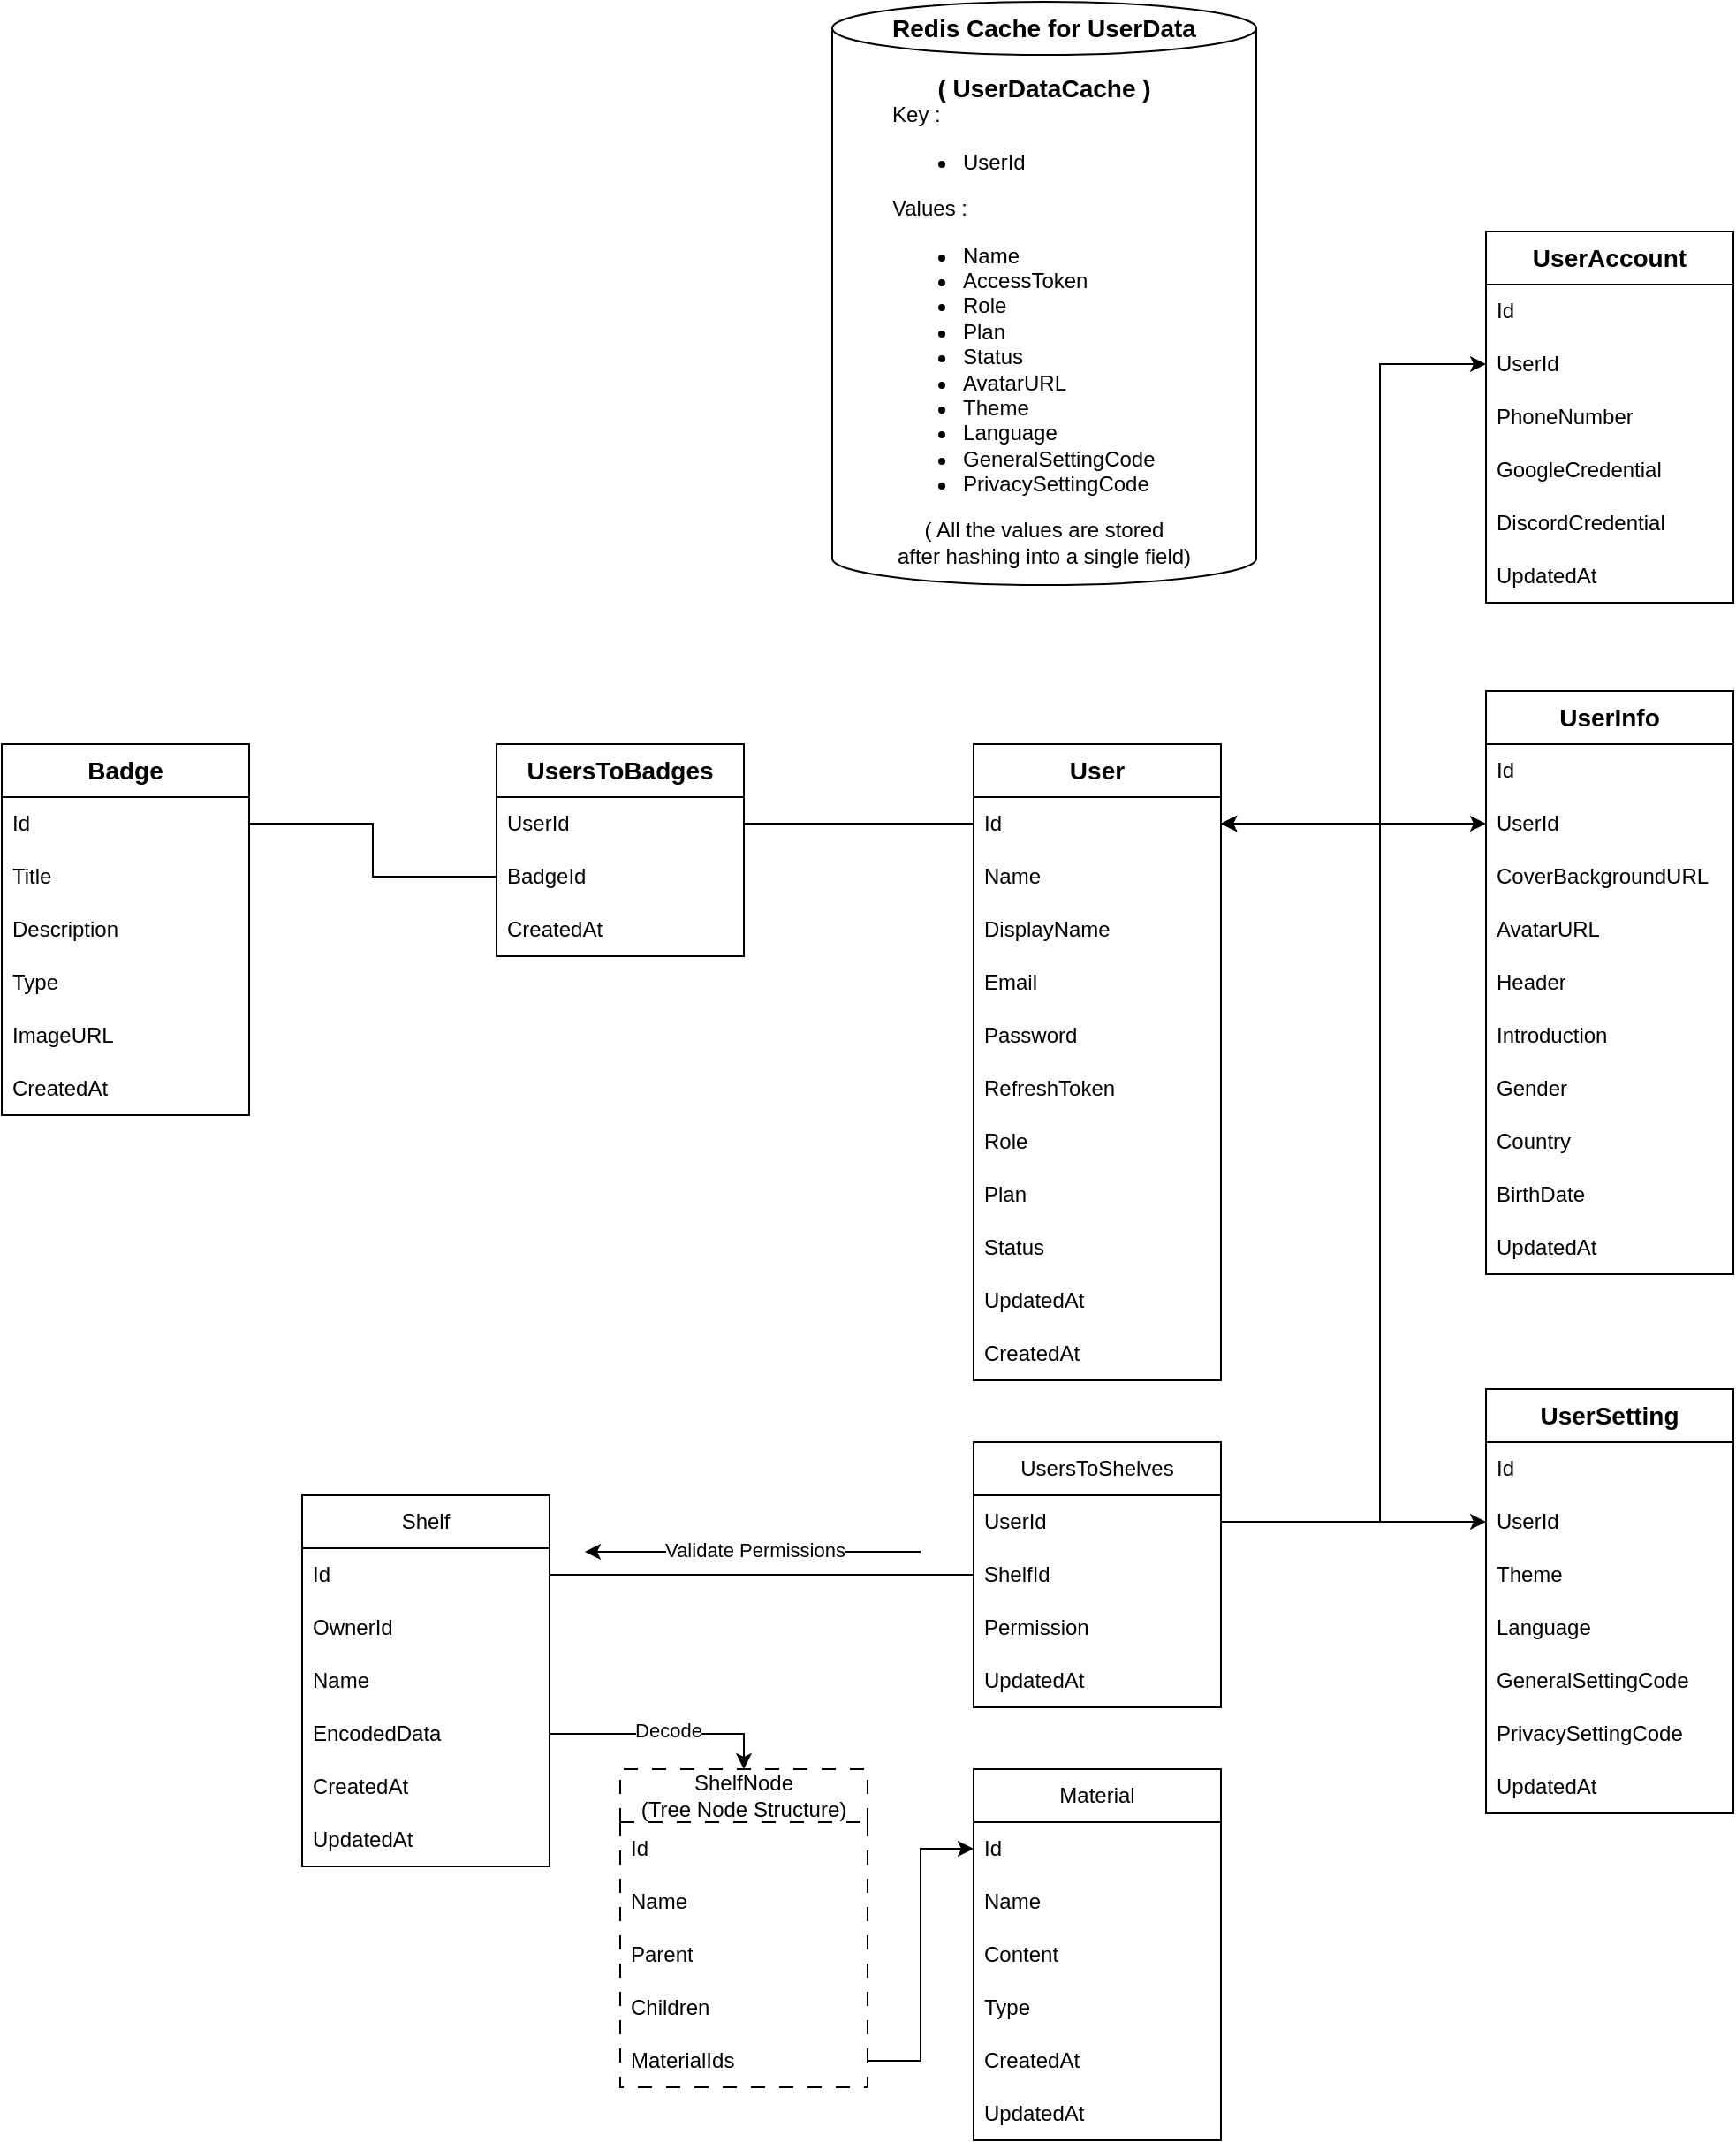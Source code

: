 <mxfile version="28.0.6">
  <diagram id="C5RBs43oDa-KdzZeNtuy" name="Page-1">
    <mxGraphModel dx="1347" dy="1599" grid="1" gridSize="10" guides="1" tooltips="1" connect="1" arrows="1" fold="1" page="1" pageScale="1" pageWidth="827" pageHeight="1169" math="0" shadow="0">
      <root>
        <mxCell id="WIyWlLk6GJQsqaUBKTNV-0" />
        <mxCell id="WIyWlLk6GJQsqaUBKTNV-1" parent="WIyWlLk6GJQsqaUBKTNV-0" />
        <mxCell id="gXKykK57GpOXSGGJXRrm-0" value="&lt;font style=&quot;font-size: 14px;&quot;&gt;&lt;b&gt;User&lt;/b&gt;&lt;/font&gt;" style="swimlane;fontStyle=0;childLayout=stackLayout;horizontal=1;startSize=30;horizontalStack=0;resizeParent=1;resizeParentMax=0;resizeLast=0;collapsible=1;marginBottom=0;whiteSpace=wrap;html=1;" parent="WIyWlLk6GJQsqaUBKTNV-1" vertex="1">
          <mxGeometry x="210" y="190" width="140" height="360" as="geometry" />
        </mxCell>
        <mxCell id="gXKykK57GpOXSGGJXRrm-1" value="Id" style="text;strokeColor=none;fillColor=none;align=left;verticalAlign=middle;spacingLeft=4;spacingRight=4;overflow=hidden;points=[[0,0.5],[1,0.5]];portConstraint=eastwest;rotatable=0;whiteSpace=wrap;html=1;" parent="gXKykK57GpOXSGGJXRrm-0" vertex="1">
          <mxGeometry y="30" width="140" height="30" as="geometry" />
        </mxCell>
        <mxCell id="gXKykK57GpOXSGGJXRrm-2" value="Name" style="text;strokeColor=none;fillColor=none;align=left;verticalAlign=middle;spacingLeft=4;spacingRight=4;overflow=hidden;points=[[0,0.5],[1,0.5]];portConstraint=eastwest;rotatable=0;whiteSpace=wrap;html=1;" parent="gXKykK57GpOXSGGJXRrm-0" vertex="1">
          <mxGeometry y="60" width="140" height="30" as="geometry" />
        </mxCell>
        <mxCell id="jzK4suqVrvKjF5M7Z0Q8-0" value="DisplayName" style="text;strokeColor=none;fillColor=none;align=left;verticalAlign=middle;spacingLeft=4;spacingRight=4;overflow=hidden;points=[[0,0.5],[1,0.5]];portConstraint=eastwest;rotatable=0;whiteSpace=wrap;html=1;" parent="gXKykK57GpOXSGGJXRrm-0" vertex="1">
          <mxGeometry y="90" width="140" height="30" as="geometry" />
        </mxCell>
        <mxCell id="gXKykK57GpOXSGGJXRrm-3" value="Email" style="text;strokeColor=none;fillColor=none;align=left;verticalAlign=middle;spacingLeft=4;spacingRight=4;overflow=hidden;points=[[0,0.5],[1,0.5]];portConstraint=eastwest;rotatable=0;whiteSpace=wrap;html=1;" parent="gXKykK57GpOXSGGJXRrm-0" vertex="1">
          <mxGeometry y="120" width="140" height="30" as="geometry" />
        </mxCell>
        <mxCell id="gXKykK57GpOXSGGJXRrm-4" value="Password" style="text;strokeColor=none;fillColor=none;align=left;verticalAlign=middle;spacingLeft=4;spacingRight=4;overflow=hidden;points=[[0,0.5],[1,0.5]];portConstraint=eastwest;rotatable=0;whiteSpace=wrap;html=1;" parent="gXKykK57GpOXSGGJXRrm-0" vertex="1">
          <mxGeometry y="150" width="140" height="30" as="geometry" />
        </mxCell>
        <mxCell id="SUGamme5ApvFtIGgJc1b-0" value="RefreshToken" style="text;strokeColor=none;fillColor=none;align=left;verticalAlign=middle;spacingLeft=4;spacingRight=4;overflow=hidden;points=[[0,0.5],[1,0.5]];portConstraint=eastwest;rotatable=0;whiteSpace=wrap;html=1;" parent="gXKykK57GpOXSGGJXRrm-0" vertex="1">
          <mxGeometry y="180" width="140" height="30" as="geometry" />
        </mxCell>
        <mxCell id="SUGamme5ApvFtIGgJc1b-12" value="Role" style="text;strokeColor=none;fillColor=none;align=left;verticalAlign=middle;spacingLeft=4;spacingRight=4;overflow=hidden;points=[[0,0.5],[1,0.5]];portConstraint=eastwest;rotatable=0;whiteSpace=wrap;html=1;" parent="gXKykK57GpOXSGGJXRrm-0" vertex="1">
          <mxGeometry y="210" width="140" height="30" as="geometry" />
        </mxCell>
        <mxCell id="SUGamme5ApvFtIGgJc1b-13" value="Plan" style="text;strokeColor=none;fillColor=none;align=left;verticalAlign=middle;spacingLeft=4;spacingRight=4;overflow=hidden;points=[[0,0.5],[1,0.5]];portConstraint=eastwest;rotatable=0;whiteSpace=wrap;html=1;" parent="gXKykK57GpOXSGGJXRrm-0" vertex="1">
          <mxGeometry y="240" width="140" height="30" as="geometry" />
        </mxCell>
        <mxCell id="SUGamme5ApvFtIGgJc1b-14" value="Status" style="text;strokeColor=none;fillColor=none;align=left;verticalAlign=middle;spacingLeft=4;spacingRight=4;overflow=hidden;points=[[0,0.5],[1,0.5]];portConstraint=eastwest;rotatable=0;whiteSpace=wrap;html=1;" parent="gXKykK57GpOXSGGJXRrm-0" vertex="1">
          <mxGeometry y="270" width="140" height="30" as="geometry" />
        </mxCell>
        <mxCell id="gXKykK57GpOXSGGJXRrm-5" value="UpdatedAt" style="text;strokeColor=none;fillColor=none;align=left;verticalAlign=middle;spacingLeft=4;spacingRight=4;overflow=hidden;points=[[0,0.5],[1,0.5]];portConstraint=eastwest;rotatable=0;whiteSpace=wrap;html=1;" parent="gXKykK57GpOXSGGJXRrm-0" vertex="1">
          <mxGeometry y="300" width="140" height="30" as="geometry" />
        </mxCell>
        <mxCell id="AjtrOQ-kxN4D3CepZSQn-0" value="CreatedAt" style="text;strokeColor=none;fillColor=none;align=left;verticalAlign=middle;spacingLeft=4;spacingRight=4;overflow=hidden;points=[[0,0.5],[1,0.5]];portConstraint=eastwest;rotatable=0;whiteSpace=wrap;html=1;" parent="gXKykK57GpOXSGGJXRrm-0" vertex="1">
          <mxGeometry y="330" width="140" height="30" as="geometry" />
        </mxCell>
        <mxCell id="SUGamme5ApvFtIGgJc1b-8" value="&lt;b&gt;&lt;font style=&quot;font-size: 14px;&quot;&gt;UserAccount&lt;/font&gt;&lt;/b&gt;" style="swimlane;fontStyle=0;childLayout=stackLayout;horizontal=1;startSize=30;horizontalStack=0;resizeParent=1;resizeParentMax=0;resizeLast=0;collapsible=1;marginBottom=0;whiteSpace=wrap;html=1;" parent="WIyWlLk6GJQsqaUBKTNV-1" vertex="1">
          <mxGeometry x="500" y="-100" width="140" height="210" as="geometry" />
        </mxCell>
        <mxCell id="SUGamme5ApvFtIGgJc1b-9" value="Id" style="text;strokeColor=none;fillColor=none;align=left;verticalAlign=middle;spacingLeft=4;spacingRight=4;overflow=hidden;points=[[0,0.5],[1,0.5]];portConstraint=eastwest;rotatable=0;whiteSpace=wrap;html=1;" parent="SUGamme5ApvFtIGgJc1b-8" vertex="1">
          <mxGeometry y="30" width="140" height="30" as="geometry" />
        </mxCell>
        <mxCell id="MphmNyZTqjA6cZseHDGg-2" value="UserId" style="text;strokeColor=none;fillColor=none;align=left;verticalAlign=middle;spacingLeft=4;spacingRight=4;overflow=hidden;points=[[0,0.5],[1,0.5]];portConstraint=eastwest;rotatable=0;whiteSpace=wrap;html=1;" parent="SUGamme5ApvFtIGgJc1b-8" vertex="1">
          <mxGeometry y="60" width="140" height="30" as="geometry" />
        </mxCell>
        <mxCell id="SUGamme5ApvFtIGgJc1b-10" value="PhoneNumber" style="text;strokeColor=none;fillColor=none;align=left;verticalAlign=middle;spacingLeft=4;spacingRight=4;overflow=hidden;points=[[0,0.5],[1,0.5]];portConstraint=eastwest;rotatable=0;whiteSpace=wrap;html=1;" parent="SUGamme5ApvFtIGgJc1b-8" vertex="1">
          <mxGeometry y="90" width="140" height="30" as="geometry" />
        </mxCell>
        <mxCell id="SUGamme5ApvFtIGgJc1b-11" value="GoogleCredential" style="text;strokeColor=none;fillColor=none;align=left;verticalAlign=middle;spacingLeft=4;spacingRight=4;overflow=hidden;points=[[0,0.5],[1,0.5]];portConstraint=eastwest;rotatable=0;whiteSpace=wrap;html=1;" parent="SUGamme5ApvFtIGgJc1b-8" vertex="1">
          <mxGeometry y="120" width="140" height="30" as="geometry" />
        </mxCell>
        <mxCell id="SUGamme5ApvFtIGgJc1b-15" value="DiscordCredential" style="text;strokeColor=none;fillColor=none;align=left;verticalAlign=middle;spacingLeft=4;spacingRight=4;overflow=hidden;points=[[0,0.5],[1,0.5]];portConstraint=eastwest;rotatable=0;whiteSpace=wrap;html=1;" parent="SUGamme5ApvFtIGgJc1b-8" vertex="1">
          <mxGeometry y="150" width="140" height="30" as="geometry" />
        </mxCell>
        <mxCell id="gdvJVKFvBVKHWLr_6Uvm-12" value="UpdatedAt" style="text;strokeColor=none;fillColor=none;align=left;verticalAlign=middle;spacingLeft=4;spacingRight=4;overflow=hidden;points=[[0,0.5],[1,0.5]];portConstraint=eastwest;rotatable=0;whiteSpace=wrap;html=1;" parent="SUGamme5ApvFtIGgJc1b-8" vertex="1">
          <mxGeometry y="180" width="140" height="30" as="geometry" />
        </mxCell>
        <mxCell id="SUGamme5ApvFtIGgJc1b-17" value="&lt;b&gt;&lt;font style=&quot;font-size: 14px;&quot;&gt;UserInfo&lt;/font&gt;&lt;/b&gt;" style="swimlane;fontStyle=0;childLayout=stackLayout;horizontal=1;startSize=30;horizontalStack=0;resizeParent=1;resizeParentMax=0;resizeLast=0;collapsible=1;marginBottom=0;whiteSpace=wrap;html=1;" parent="WIyWlLk6GJQsqaUBKTNV-1" vertex="1">
          <mxGeometry x="500" y="160" width="140" height="330" as="geometry" />
        </mxCell>
        <mxCell id="SUGamme5ApvFtIGgJc1b-18" value="Id" style="text;strokeColor=none;fillColor=none;align=left;verticalAlign=middle;spacingLeft=4;spacingRight=4;overflow=hidden;points=[[0,0.5],[1,0.5]];portConstraint=eastwest;rotatable=0;whiteSpace=wrap;html=1;" parent="SUGamme5ApvFtIGgJc1b-17" vertex="1">
          <mxGeometry y="30" width="140" height="30" as="geometry" />
        </mxCell>
        <mxCell id="MphmNyZTqjA6cZseHDGg-4" value="UserId" style="text;strokeColor=none;fillColor=none;align=left;verticalAlign=middle;spacingLeft=4;spacingRight=4;overflow=hidden;points=[[0,0.5],[1,0.5]];portConstraint=eastwest;rotatable=0;whiteSpace=wrap;html=1;" parent="SUGamme5ApvFtIGgJc1b-17" vertex="1">
          <mxGeometry y="60" width="140" height="30" as="geometry" />
        </mxCell>
        <mxCell id="SUGamme5ApvFtIGgJc1b-23" value="CoverBackgroundURL" style="text;strokeColor=none;fillColor=none;align=left;verticalAlign=middle;spacingLeft=4;spacingRight=4;overflow=hidden;points=[[0,0.5],[1,0.5]];portConstraint=eastwest;rotatable=0;whiteSpace=wrap;html=1;" parent="SUGamme5ApvFtIGgJc1b-17" vertex="1">
          <mxGeometry y="90" width="140" height="30" as="geometry" />
        </mxCell>
        <mxCell id="SUGamme5ApvFtIGgJc1b-19" value="AvatarURL" style="text;strokeColor=none;fillColor=none;align=left;verticalAlign=middle;spacingLeft=4;spacingRight=4;overflow=hidden;points=[[0,0.5],[1,0.5]];portConstraint=eastwest;rotatable=0;whiteSpace=wrap;html=1;" parent="SUGamme5ApvFtIGgJc1b-17" vertex="1">
          <mxGeometry y="120" width="140" height="30" as="geometry" />
        </mxCell>
        <mxCell id="SUGamme5ApvFtIGgJc1b-20" value="Header" style="text;strokeColor=none;fillColor=none;align=left;verticalAlign=middle;spacingLeft=4;spacingRight=4;overflow=hidden;points=[[0,0.5],[1,0.5]];portConstraint=eastwest;rotatable=0;whiteSpace=wrap;html=1;" parent="SUGamme5ApvFtIGgJc1b-17" vertex="1">
          <mxGeometry y="150" width="140" height="30" as="geometry" />
        </mxCell>
        <mxCell id="SUGamme5ApvFtIGgJc1b-21" value="Introduction" style="text;strokeColor=none;fillColor=none;align=left;verticalAlign=middle;spacingLeft=4;spacingRight=4;overflow=hidden;points=[[0,0.5],[1,0.5]];portConstraint=eastwest;rotatable=0;whiteSpace=wrap;html=1;" parent="SUGamme5ApvFtIGgJc1b-17" vertex="1">
          <mxGeometry y="180" width="140" height="30" as="geometry" />
        </mxCell>
        <mxCell id="gdvJVKFvBVKHWLr_6Uvm-0" value="Gender" style="text;strokeColor=none;fillColor=none;align=left;verticalAlign=middle;spacingLeft=4;spacingRight=4;overflow=hidden;points=[[0,0.5],[1,0.5]];portConstraint=eastwest;rotatable=0;whiteSpace=wrap;html=1;" parent="SUGamme5ApvFtIGgJc1b-17" vertex="1">
          <mxGeometry y="210" width="140" height="30" as="geometry" />
        </mxCell>
        <mxCell id="WCxhU1v67VNvn2EsGI_T-0" value="Country" style="text;strokeColor=none;fillColor=none;align=left;verticalAlign=middle;spacingLeft=4;spacingRight=4;overflow=hidden;points=[[0,0.5],[1,0.5]];portConstraint=eastwest;rotatable=0;whiteSpace=wrap;html=1;" parent="SUGamme5ApvFtIGgJc1b-17" vertex="1">
          <mxGeometry y="240" width="140" height="30" as="geometry" />
        </mxCell>
        <mxCell id="gdvJVKFvBVKHWLr_6Uvm-1" value="BirthDate" style="text;strokeColor=none;fillColor=none;align=left;verticalAlign=middle;spacingLeft=4;spacingRight=4;overflow=hidden;points=[[0,0.5],[1,0.5]];portConstraint=eastwest;rotatable=0;whiteSpace=wrap;html=1;" parent="SUGamme5ApvFtIGgJc1b-17" vertex="1">
          <mxGeometry y="270" width="140" height="30" as="geometry" />
        </mxCell>
        <mxCell id="gdvJVKFvBVKHWLr_6Uvm-13" value="UpdatedAt" style="text;strokeColor=none;fillColor=none;align=left;verticalAlign=middle;spacingLeft=4;spacingRight=4;overflow=hidden;points=[[0,0.5],[1,0.5]];portConstraint=eastwest;rotatable=0;whiteSpace=wrap;html=1;" parent="SUGamme5ApvFtIGgJc1b-17" vertex="1">
          <mxGeometry y="300" width="140" height="30" as="geometry" />
        </mxCell>
        <mxCell id="gdvJVKFvBVKHWLr_6Uvm-4" value="&lt;font style=&quot;font-size: 14px;&quot;&gt;&lt;b&gt;Badge&lt;/b&gt;&lt;/font&gt;" style="swimlane;fontStyle=0;childLayout=stackLayout;horizontal=1;startSize=30;horizontalStack=0;resizeParent=1;resizeParentMax=0;resizeLast=0;collapsible=1;marginBottom=0;whiteSpace=wrap;html=1;" parent="WIyWlLk6GJQsqaUBKTNV-1" vertex="1">
          <mxGeometry x="-340" y="190" width="140" height="210" as="geometry" />
        </mxCell>
        <mxCell id="gdvJVKFvBVKHWLr_6Uvm-5" value="Id" style="text;strokeColor=none;fillColor=none;align=left;verticalAlign=middle;spacingLeft=4;spacingRight=4;overflow=hidden;points=[[0,0.5],[1,0.5]];portConstraint=eastwest;rotatable=0;whiteSpace=wrap;html=1;" parent="gdvJVKFvBVKHWLr_6Uvm-4" vertex="1">
          <mxGeometry y="30" width="140" height="30" as="geometry" />
        </mxCell>
        <mxCell id="gdvJVKFvBVKHWLr_6Uvm-6" value="Title" style="text;strokeColor=none;fillColor=none;align=left;verticalAlign=middle;spacingLeft=4;spacingRight=4;overflow=hidden;points=[[0,0.5],[1,0.5]];portConstraint=eastwest;rotatable=0;whiteSpace=wrap;html=1;" parent="gdvJVKFvBVKHWLr_6Uvm-4" vertex="1">
          <mxGeometry y="60" width="140" height="30" as="geometry" />
        </mxCell>
        <mxCell id="gdvJVKFvBVKHWLr_6Uvm-7" value="Description" style="text;strokeColor=none;fillColor=none;align=left;verticalAlign=middle;spacingLeft=4;spacingRight=4;overflow=hidden;points=[[0,0.5],[1,0.5]];portConstraint=eastwest;rotatable=0;whiteSpace=wrap;html=1;" parent="gdvJVKFvBVKHWLr_6Uvm-4" vertex="1">
          <mxGeometry y="90" width="140" height="30" as="geometry" />
        </mxCell>
        <mxCell id="MphmNyZTqjA6cZseHDGg-1" value="Type" style="text;strokeColor=none;fillColor=none;align=left;verticalAlign=middle;spacingLeft=4;spacingRight=4;overflow=hidden;points=[[0,0.5],[1,0.5]];portConstraint=eastwest;rotatable=0;whiteSpace=wrap;html=1;" parent="gdvJVKFvBVKHWLr_6Uvm-4" vertex="1">
          <mxGeometry y="120" width="140" height="30" as="geometry" />
        </mxCell>
        <mxCell id="gdvJVKFvBVKHWLr_6Uvm-10" value="ImageURL" style="text;strokeColor=none;fillColor=none;align=left;verticalAlign=middle;spacingLeft=4;spacingRight=4;overflow=hidden;points=[[0,0.5],[1,0.5]];portConstraint=eastwest;rotatable=0;whiteSpace=wrap;html=1;" parent="gdvJVKFvBVKHWLr_6Uvm-4" vertex="1">
          <mxGeometry y="150" width="140" height="30" as="geometry" />
        </mxCell>
        <mxCell id="gdvJVKFvBVKHWLr_6Uvm-11" value="CreatedAt" style="text;strokeColor=none;fillColor=none;align=left;verticalAlign=middle;spacingLeft=4;spacingRight=4;overflow=hidden;points=[[0,0.5],[1,0.5]];portConstraint=eastwest;rotatable=0;whiteSpace=wrap;html=1;" parent="gdvJVKFvBVKHWLr_6Uvm-4" vertex="1">
          <mxGeometry y="180" width="140" height="30" as="geometry" />
        </mxCell>
        <mxCell id="gdvJVKFvBVKHWLr_6Uvm-15" value="&lt;font style=&quot;font-size: 14px;&quot;&gt;&lt;b&gt;UsersToBadges&lt;/b&gt;&lt;/font&gt;" style="swimlane;fontStyle=0;childLayout=stackLayout;horizontal=1;startSize=30;horizontalStack=0;resizeParent=1;resizeParentMax=0;resizeLast=0;collapsible=1;marginBottom=0;whiteSpace=wrap;html=1;" parent="WIyWlLk6GJQsqaUBKTNV-1" vertex="1">
          <mxGeometry x="-60" y="190" width="140" height="120" as="geometry" />
        </mxCell>
        <mxCell id="gdvJVKFvBVKHWLr_6Uvm-16" value="UserId" style="text;strokeColor=none;fillColor=none;align=left;verticalAlign=middle;spacingLeft=4;spacingRight=4;overflow=hidden;points=[[0,0.5],[1,0.5]];portConstraint=eastwest;rotatable=0;whiteSpace=wrap;html=1;" parent="gdvJVKFvBVKHWLr_6Uvm-15" vertex="1">
          <mxGeometry y="30" width="140" height="30" as="geometry" />
        </mxCell>
        <mxCell id="gdvJVKFvBVKHWLr_6Uvm-17" value="BadgeId" style="text;strokeColor=none;fillColor=none;align=left;verticalAlign=middle;spacingLeft=4;spacingRight=4;overflow=hidden;points=[[0,0.5],[1,0.5]];portConstraint=eastwest;rotatable=0;whiteSpace=wrap;html=1;" parent="gdvJVKFvBVKHWLr_6Uvm-15" vertex="1">
          <mxGeometry y="60" width="140" height="30" as="geometry" />
        </mxCell>
        <mxCell id="gdvJVKFvBVKHWLr_6Uvm-18" value="CreatedAt" style="text;strokeColor=none;fillColor=none;align=left;verticalAlign=middle;spacingLeft=4;spacingRight=4;overflow=hidden;points=[[0,0.5],[1,0.5]];portConstraint=eastwest;rotatable=0;whiteSpace=wrap;html=1;" parent="gdvJVKFvBVKHWLr_6Uvm-15" vertex="1">
          <mxGeometry y="90" width="140" height="30" as="geometry" />
        </mxCell>
        <mxCell id="gdvJVKFvBVKHWLr_6Uvm-21" value="" style="endArrow=none;html=1;rounded=0;entryX=0;entryY=0.5;entryDx=0;entryDy=0;exitX=1;exitY=0.5;exitDx=0;exitDy=0;" parent="WIyWlLk6GJQsqaUBKTNV-1" source="gdvJVKFvBVKHWLr_6Uvm-16" target="gXKykK57GpOXSGGJXRrm-1" edge="1">
          <mxGeometry width="50" height="50" relative="1" as="geometry">
            <mxPoint x="70" y="280" as="sourcePoint" />
            <mxPoint x="120" y="230" as="targetPoint" />
          </mxGeometry>
        </mxCell>
        <mxCell id="gdvJVKFvBVKHWLr_6Uvm-22" value="" style="endArrow=none;html=1;rounded=0;entryX=0;entryY=0.5;entryDx=0;entryDy=0;exitX=1;exitY=0.5;exitDx=0;exitDy=0;" parent="WIyWlLk6GJQsqaUBKTNV-1" source="gdvJVKFvBVKHWLr_6Uvm-5" target="gdvJVKFvBVKHWLr_6Uvm-17" edge="1">
          <mxGeometry width="50" height="50" relative="1" as="geometry">
            <mxPoint x="-150" y="240" as="sourcePoint" />
            <mxPoint x="-40" y="240" as="targetPoint" />
            <Array as="points">
              <mxPoint x="-130" y="235" />
              <mxPoint x="-130" y="265" />
            </Array>
          </mxGeometry>
        </mxCell>
        <mxCell id="gdvJVKFvBVKHWLr_6Uvm-23" value="&lt;b&gt;&lt;font style=&quot;font-size: 14px;&quot;&gt;UserSetting&lt;/font&gt;&lt;/b&gt;" style="swimlane;fontStyle=0;childLayout=stackLayout;horizontal=1;startSize=30;horizontalStack=0;resizeParent=1;resizeParentMax=0;resizeLast=0;collapsible=1;marginBottom=0;whiteSpace=wrap;html=1;" parent="WIyWlLk6GJQsqaUBKTNV-1" vertex="1">
          <mxGeometry x="500" y="555" width="140" height="240" as="geometry" />
        </mxCell>
        <mxCell id="gdvJVKFvBVKHWLr_6Uvm-24" value="Id" style="text;strokeColor=none;fillColor=none;align=left;verticalAlign=middle;spacingLeft=4;spacingRight=4;overflow=hidden;points=[[0,0.5],[1,0.5]];portConstraint=eastwest;rotatable=0;whiteSpace=wrap;html=1;" parent="gdvJVKFvBVKHWLr_6Uvm-23" vertex="1">
          <mxGeometry y="30" width="140" height="30" as="geometry" />
        </mxCell>
        <mxCell id="MphmNyZTqjA6cZseHDGg-5" value="UserId" style="text;strokeColor=none;fillColor=none;align=left;verticalAlign=middle;spacingLeft=4;spacingRight=4;overflow=hidden;points=[[0,0.5],[1,0.5]];portConstraint=eastwest;rotatable=0;whiteSpace=wrap;html=1;" parent="gdvJVKFvBVKHWLr_6Uvm-23" vertex="1">
          <mxGeometry y="60" width="140" height="30" as="geometry" />
        </mxCell>
        <mxCell id="gdvJVKFvBVKHWLr_6Uvm-25" value="Theme" style="text;strokeColor=none;fillColor=none;align=left;verticalAlign=middle;spacingLeft=4;spacingRight=4;overflow=hidden;points=[[0,0.5],[1,0.5]];portConstraint=eastwest;rotatable=0;whiteSpace=wrap;html=1;" parent="gdvJVKFvBVKHWLr_6Uvm-23" vertex="1">
          <mxGeometry y="90" width="140" height="30" as="geometry" />
        </mxCell>
        <mxCell id="gdvJVKFvBVKHWLr_6Uvm-26" value="Language" style="text;strokeColor=none;fillColor=none;align=left;verticalAlign=middle;spacingLeft=4;spacingRight=4;overflow=hidden;points=[[0,0.5],[1,0.5]];portConstraint=eastwest;rotatable=0;whiteSpace=wrap;html=1;" parent="gdvJVKFvBVKHWLr_6Uvm-23" vertex="1">
          <mxGeometry y="120" width="140" height="30" as="geometry" />
        </mxCell>
        <mxCell id="gdvJVKFvBVKHWLr_6Uvm-27" value="GeneralSettingCode" style="text;strokeColor=none;fillColor=none;align=left;verticalAlign=middle;spacingLeft=4;spacingRight=4;overflow=hidden;points=[[0,0.5],[1,0.5]];portConstraint=eastwest;rotatable=0;whiteSpace=wrap;html=1;" parent="gdvJVKFvBVKHWLr_6Uvm-23" vertex="1">
          <mxGeometry y="150" width="140" height="30" as="geometry" />
        </mxCell>
        <mxCell id="gdvJVKFvBVKHWLr_6Uvm-28" value="PrivacySettingCode" style="text;strokeColor=none;fillColor=none;align=left;verticalAlign=middle;spacingLeft=4;spacingRight=4;overflow=hidden;points=[[0,0.5],[1,0.5]];portConstraint=eastwest;rotatable=0;whiteSpace=wrap;html=1;" parent="gdvJVKFvBVKHWLr_6Uvm-23" vertex="1">
          <mxGeometry y="180" width="140" height="30" as="geometry" />
        </mxCell>
        <mxCell id="gdvJVKFvBVKHWLr_6Uvm-29" value="UpdatedAt" style="text;strokeColor=none;fillColor=none;align=left;verticalAlign=middle;spacingLeft=4;spacingRight=4;overflow=hidden;points=[[0,0.5],[1,0.5]];portConstraint=eastwest;rotatable=0;whiteSpace=wrap;html=1;" parent="gdvJVKFvBVKHWLr_6Uvm-23" vertex="1">
          <mxGeometry y="210" width="140" height="30" as="geometry" />
        </mxCell>
        <mxCell id="gdvJVKFvBVKHWLr_6Uvm-32" value="&lt;font style=&quot;font-size: 14px;&quot;&gt;&lt;b&gt;Redis Cache for UserData&lt;/b&gt;&lt;/font&gt;&lt;div&gt;&lt;span style=&quot;font-size: 14px;&quot;&gt;&lt;b&gt;&lt;br&gt;&lt;/b&gt;&lt;/span&gt;&lt;div&gt;&lt;span style=&quot;font-size: 14px;&quot;&gt;&lt;b&gt;( UserDataCache )&lt;/b&gt;&lt;/span&gt;&lt;div style=&quot;text-align: left;&quot;&gt;Key :&amp;nbsp;&lt;/div&gt;&lt;div style=&quot;text-align: left;&quot;&gt;&lt;ul&gt;&lt;li&gt;UserId&lt;/li&gt;&lt;/ul&gt;&lt;/div&gt;&lt;div style=&quot;text-align: left;&quot;&gt;Values :&amp;nbsp;&lt;/div&gt;&lt;div style=&quot;text-align: left;&quot;&gt;&lt;ul&gt;&lt;li&gt;Name&lt;/li&gt;&lt;li&gt;AccessToken&lt;/li&gt;&lt;li&gt;Role&lt;/li&gt;&lt;li&gt;Plan&lt;/li&gt;&lt;li&gt;Status&lt;/li&gt;&lt;li&gt;AvatarURL&lt;/li&gt;&lt;li&gt;Theme&lt;/li&gt;&lt;li&gt;Language&lt;/li&gt;&lt;li&gt;GeneralSettingCode&lt;/li&gt;&lt;li&gt;PrivacySettingCode&lt;/li&gt;&lt;/ul&gt;&lt;/div&gt;&lt;div&gt;( All the values are stored&lt;/div&gt;&lt;div&gt;after hashing into a single field)&lt;/div&gt;&lt;div&gt;&lt;br&gt;&lt;/div&gt;&lt;div&gt;&lt;br&gt;&lt;/div&gt;&lt;/div&gt;&lt;/div&gt;" style="shape=cylinder3;whiteSpace=wrap;html=1;boundedLbl=1;backgroundOutline=1;size=15;" parent="WIyWlLk6GJQsqaUBKTNV-1" vertex="1">
          <mxGeometry x="130" y="-230" width="240" height="330" as="geometry" />
        </mxCell>
        <mxCell id="Tfgsw5G4hOg_g2d2loLA-2" value="" style="endArrow=classic;startArrow=classic;html=1;rounded=0;entryX=0;entryY=0.5;entryDx=0;entryDy=0;exitX=1;exitY=0.5;exitDx=0;exitDy=0;" parent="WIyWlLk6GJQsqaUBKTNV-1" source="gXKykK57GpOXSGGJXRrm-1" target="MphmNyZTqjA6cZseHDGg-4" edge="1">
          <mxGeometry width="50" height="50" relative="1" as="geometry">
            <mxPoint x="340" y="250" as="sourcePoint" />
            <mxPoint x="390" y="200" as="targetPoint" />
          </mxGeometry>
        </mxCell>
        <mxCell id="Tfgsw5G4hOg_g2d2loLA-3" value="" style="endArrow=classic;startArrow=classic;html=1;rounded=0;entryX=0;entryY=0.5;entryDx=0;entryDy=0;exitX=1;exitY=0.5;exitDx=0;exitDy=0;" parent="WIyWlLk6GJQsqaUBKTNV-1" source="gXKykK57GpOXSGGJXRrm-1" target="MphmNyZTqjA6cZseHDGg-2" edge="1">
          <mxGeometry width="50" height="50" relative="1" as="geometry">
            <mxPoint x="340" y="250" as="sourcePoint" />
            <mxPoint x="390" y="200" as="targetPoint" />
            <Array as="points">
              <mxPoint x="440" y="235" />
              <mxPoint x="440" y="-25" />
            </Array>
          </mxGeometry>
        </mxCell>
        <mxCell id="Tfgsw5G4hOg_g2d2loLA-4" value="" style="endArrow=classic;startArrow=classic;html=1;rounded=0;exitX=1;exitY=0.5;exitDx=0;exitDy=0;entryX=0;entryY=0.5;entryDx=0;entryDy=0;" parent="WIyWlLk6GJQsqaUBKTNV-1" source="gXKykK57GpOXSGGJXRrm-1" target="MphmNyZTqjA6cZseHDGg-5" edge="1">
          <mxGeometry width="50" height="50" relative="1" as="geometry">
            <mxPoint x="390" y="390" as="sourcePoint" />
            <mxPoint x="480" y="640" as="targetPoint" />
            <Array as="points">
              <mxPoint x="440" y="235" />
              <mxPoint x="440" y="630" />
            </Array>
          </mxGeometry>
        </mxCell>
        <mxCell id="i1Yp-HHVqgOv-dtPNgx6-0" value="Shelf" style="swimlane;fontStyle=0;childLayout=stackLayout;horizontal=1;startSize=30;horizontalStack=0;resizeParent=1;resizeParentMax=0;resizeLast=0;collapsible=1;marginBottom=0;whiteSpace=wrap;html=1;" vertex="1" parent="WIyWlLk6GJQsqaUBKTNV-1">
          <mxGeometry x="-170" y="615" width="140" height="210" as="geometry" />
        </mxCell>
        <mxCell id="i1Yp-HHVqgOv-dtPNgx6-1" value="Id" style="text;strokeColor=none;fillColor=none;align=left;verticalAlign=middle;spacingLeft=4;spacingRight=4;overflow=hidden;points=[[0,0.5],[1,0.5]];portConstraint=eastwest;rotatable=0;whiteSpace=wrap;html=1;" vertex="1" parent="i1Yp-HHVqgOv-dtPNgx6-0">
          <mxGeometry y="30" width="140" height="30" as="geometry" />
        </mxCell>
        <mxCell id="i1Yp-HHVqgOv-dtPNgx6-2" value="OwnerId" style="text;strokeColor=none;fillColor=none;align=left;verticalAlign=middle;spacingLeft=4;spacingRight=4;overflow=hidden;points=[[0,0.5],[1,0.5]];portConstraint=eastwest;rotatable=0;whiteSpace=wrap;html=1;" vertex="1" parent="i1Yp-HHVqgOv-dtPNgx6-0">
          <mxGeometry y="60" width="140" height="30" as="geometry" />
        </mxCell>
        <mxCell id="i1Yp-HHVqgOv-dtPNgx6-3" value="Name" style="text;strokeColor=none;fillColor=none;align=left;verticalAlign=middle;spacingLeft=4;spacingRight=4;overflow=hidden;points=[[0,0.5],[1,0.5]];portConstraint=eastwest;rotatable=0;whiteSpace=wrap;html=1;" vertex="1" parent="i1Yp-HHVqgOv-dtPNgx6-0">
          <mxGeometry y="90" width="140" height="30" as="geometry" />
        </mxCell>
        <mxCell id="i1Yp-HHVqgOv-dtPNgx6-4" value="EncodedData" style="text;strokeColor=none;fillColor=none;align=left;verticalAlign=middle;spacingLeft=4;spacingRight=4;overflow=hidden;points=[[0,0.5],[1,0.5]];portConstraint=eastwest;rotatable=0;whiteSpace=wrap;html=1;" vertex="1" parent="i1Yp-HHVqgOv-dtPNgx6-0">
          <mxGeometry y="120" width="140" height="30" as="geometry" />
        </mxCell>
        <mxCell id="i1Yp-HHVqgOv-dtPNgx6-5" value="CreatedAt" style="text;strokeColor=none;fillColor=none;align=left;verticalAlign=middle;spacingLeft=4;spacingRight=4;overflow=hidden;points=[[0,0.5],[1,0.5]];portConstraint=eastwest;rotatable=0;whiteSpace=wrap;html=1;" vertex="1" parent="i1Yp-HHVqgOv-dtPNgx6-0">
          <mxGeometry y="150" width="140" height="30" as="geometry" />
        </mxCell>
        <mxCell id="i1Yp-HHVqgOv-dtPNgx6-6" value="UpdatedAt" style="text;strokeColor=none;fillColor=none;align=left;verticalAlign=middle;spacingLeft=4;spacingRight=4;overflow=hidden;points=[[0,0.5],[1,0.5]];portConstraint=eastwest;rotatable=0;whiteSpace=wrap;html=1;" vertex="1" parent="i1Yp-HHVqgOv-dtPNgx6-0">
          <mxGeometry y="180" width="140" height="30" as="geometry" />
        </mxCell>
        <mxCell id="i1Yp-HHVqgOv-dtPNgx6-7" value="UsersToShelves" style="swimlane;fontStyle=0;childLayout=stackLayout;horizontal=1;startSize=30;horizontalStack=0;resizeParent=1;resizeParentMax=0;resizeLast=0;collapsible=1;marginBottom=0;whiteSpace=wrap;html=1;" vertex="1" parent="WIyWlLk6GJQsqaUBKTNV-1">
          <mxGeometry x="210" y="585" width="140" height="150" as="geometry" />
        </mxCell>
        <mxCell id="i1Yp-HHVqgOv-dtPNgx6-8" value="UserId" style="text;strokeColor=none;fillColor=none;align=left;verticalAlign=middle;spacingLeft=4;spacingRight=4;overflow=hidden;points=[[0,0.5],[1,0.5]];portConstraint=eastwest;rotatable=0;whiteSpace=wrap;html=1;" vertex="1" parent="i1Yp-HHVqgOv-dtPNgx6-7">
          <mxGeometry y="30" width="140" height="30" as="geometry" />
        </mxCell>
        <mxCell id="i1Yp-HHVqgOv-dtPNgx6-10" value="ShelfId" style="text;strokeColor=none;fillColor=none;align=left;verticalAlign=middle;spacingLeft=4;spacingRight=4;overflow=hidden;points=[[0,0.5],[1,0.5]];portConstraint=eastwest;rotatable=0;whiteSpace=wrap;html=1;" vertex="1" parent="i1Yp-HHVqgOv-dtPNgx6-7">
          <mxGeometry y="60" width="140" height="30" as="geometry" />
        </mxCell>
        <mxCell id="i1Yp-HHVqgOv-dtPNgx6-24" value="Permission" style="text;strokeColor=none;fillColor=none;align=left;verticalAlign=middle;spacingLeft=4;spacingRight=4;overflow=hidden;points=[[0,0.5],[1,0.5]];portConstraint=eastwest;rotatable=0;whiteSpace=wrap;html=1;" vertex="1" parent="i1Yp-HHVqgOv-dtPNgx6-7">
          <mxGeometry y="90" width="140" height="30" as="geometry" />
        </mxCell>
        <mxCell id="i1Yp-HHVqgOv-dtPNgx6-26" value="UpdatedAt" style="text;strokeColor=none;fillColor=none;align=left;verticalAlign=middle;spacingLeft=4;spacingRight=4;overflow=hidden;points=[[0,0.5],[1,0.5]];portConstraint=eastwest;rotatable=0;whiteSpace=wrap;html=1;" vertex="1" parent="i1Yp-HHVqgOv-dtPNgx6-7">
          <mxGeometry y="120" width="140" height="30" as="geometry" />
        </mxCell>
        <mxCell id="i1Yp-HHVqgOv-dtPNgx6-11" style="edgeStyle=orthogonalEdgeStyle;rounded=0;orthogonalLoop=1;jettySize=auto;html=1;entryX=0;entryY=0.5;entryDx=0;entryDy=0;endArrow=none;endFill=0;" edge="1" parent="WIyWlLk6GJQsqaUBKTNV-1" source="i1Yp-HHVqgOv-dtPNgx6-1" target="i1Yp-HHVqgOv-dtPNgx6-10">
          <mxGeometry relative="1" as="geometry" />
        </mxCell>
        <mxCell id="i1Yp-HHVqgOv-dtPNgx6-12" style="edgeStyle=orthogonalEdgeStyle;rounded=0;orthogonalLoop=1;jettySize=auto;html=1;entryX=0.5;entryY=0;entryDx=0;entryDy=0;" edge="1" parent="WIyWlLk6GJQsqaUBKTNV-1" source="i1Yp-HHVqgOv-dtPNgx6-4" target="i1Yp-HHVqgOv-dtPNgx6-15">
          <mxGeometry relative="1" as="geometry">
            <mxPoint x="145" y="930" as="targetPoint" />
          </mxGeometry>
        </mxCell>
        <mxCell id="i1Yp-HHVqgOv-dtPNgx6-14" value="Decode" style="edgeLabel;html=1;align=center;verticalAlign=middle;resizable=0;points=[];" vertex="1" connectable="0" parent="i1Yp-HHVqgOv-dtPNgx6-12">
          <mxGeometry x="0.022" y="2" relative="1" as="geometry">
            <mxPoint as="offset" />
          </mxGeometry>
        </mxCell>
        <mxCell id="i1Yp-HHVqgOv-dtPNgx6-15" value="ShelfNode&lt;div&gt;(Tree Node&amp;nbsp;&lt;span style=&quot;background-color: transparent; color: light-dark(rgb(0, 0, 0), rgb(255, 255, 255));&quot;&gt;Structure&lt;/span&gt;&lt;span style=&quot;background-color: transparent; color: light-dark(rgb(0, 0, 0), rgb(255, 255, 255));&quot;&gt;)&lt;/span&gt;&lt;/div&gt;" style="swimlane;fontStyle=0;childLayout=stackLayout;horizontal=1;startSize=30;horizontalStack=0;resizeParent=1;resizeParentMax=0;resizeLast=0;collapsible=1;marginBottom=0;whiteSpace=wrap;html=1;fillStyle=auto;dashed=1;dashPattern=8 8;" vertex="1" parent="WIyWlLk6GJQsqaUBKTNV-1">
          <mxGeometry x="10.0" y="770" width="140" height="180" as="geometry" />
        </mxCell>
        <mxCell id="i1Yp-HHVqgOv-dtPNgx6-16" value="Id" style="text;strokeColor=none;fillColor=none;align=left;verticalAlign=middle;spacingLeft=4;spacingRight=4;overflow=hidden;points=[[0,0.5],[1,0.5]];portConstraint=eastwest;rotatable=0;whiteSpace=wrap;html=1;" vertex="1" parent="i1Yp-HHVqgOv-dtPNgx6-15">
          <mxGeometry y="30" width="140" height="30" as="geometry" />
        </mxCell>
        <mxCell id="i1Yp-HHVqgOv-dtPNgx6-17" value="Name" style="text;strokeColor=none;fillColor=none;align=left;verticalAlign=middle;spacingLeft=4;spacingRight=4;overflow=hidden;points=[[0,0.5],[1,0.5]];portConstraint=eastwest;rotatable=0;whiteSpace=wrap;html=1;" vertex="1" parent="i1Yp-HHVqgOv-dtPNgx6-15">
          <mxGeometry y="60" width="140" height="30" as="geometry" />
        </mxCell>
        <mxCell id="i1Yp-HHVqgOv-dtPNgx6-18" value="Parent" style="text;strokeColor=none;fillColor=none;align=left;verticalAlign=middle;spacingLeft=4;spacingRight=4;overflow=hidden;points=[[0,0.5],[1,0.5]];portConstraint=eastwest;rotatable=0;whiteSpace=wrap;html=1;" vertex="1" parent="i1Yp-HHVqgOv-dtPNgx6-15">
          <mxGeometry y="90" width="140" height="30" as="geometry" />
        </mxCell>
        <mxCell id="i1Yp-HHVqgOv-dtPNgx6-20" value="Children" style="text;strokeColor=none;fillColor=none;align=left;verticalAlign=middle;spacingLeft=4;spacingRight=4;overflow=hidden;points=[[0,0.5],[1,0.5]];portConstraint=eastwest;rotatable=0;whiteSpace=wrap;html=1;" vertex="1" parent="i1Yp-HHVqgOv-dtPNgx6-15">
          <mxGeometry y="120" width="140" height="30" as="geometry" />
        </mxCell>
        <mxCell id="i1Yp-HHVqgOv-dtPNgx6-21" value="MaterialIds" style="text;strokeColor=none;fillColor=none;align=left;verticalAlign=middle;spacingLeft=4;spacingRight=4;overflow=hidden;points=[[0,0.5],[1,0.5]];portConstraint=eastwest;rotatable=0;whiteSpace=wrap;html=1;" vertex="1" parent="i1Yp-HHVqgOv-dtPNgx6-15">
          <mxGeometry y="150" width="140" height="30" as="geometry" />
        </mxCell>
        <mxCell id="i1Yp-HHVqgOv-dtPNgx6-27" value="Material" style="swimlane;fontStyle=0;childLayout=stackLayout;horizontal=1;startSize=30;horizontalStack=0;resizeParent=1;resizeParentMax=0;resizeLast=0;collapsible=1;marginBottom=0;whiteSpace=wrap;html=1;" vertex="1" parent="WIyWlLk6GJQsqaUBKTNV-1">
          <mxGeometry x="210" y="770" width="140" height="210" as="geometry" />
        </mxCell>
        <mxCell id="i1Yp-HHVqgOv-dtPNgx6-28" value="Id" style="text;strokeColor=none;fillColor=none;align=left;verticalAlign=middle;spacingLeft=4;spacingRight=4;overflow=hidden;points=[[0,0.5],[1,0.5]];portConstraint=eastwest;rotatable=0;whiteSpace=wrap;html=1;" vertex="1" parent="i1Yp-HHVqgOv-dtPNgx6-27">
          <mxGeometry y="30" width="140" height="30" as="geometry" />
        </mxCell>
        <mxCell id="i1Yp-HHVqgOv-dtPNgx6-29" value="Name" style="text;strokeColor=none;fillColor=none;align=left;verticalAlign=middle;spacingLeft=4;spacingRight=4;overflow=hidden;points=[[0,0.5],[1,0.5]];portConstraint=eastwest;rotatable=0;whiteSpace=wrap;html=1;" vertex="1" parent="i1Yp-HHVqgOv-dtPNgx6-27">
          <mxGeometry y="60" width="140" height="30" as="geometry" />
        </mxCell>
        <mxCell id="i1Yp-HHVqgOv-dtPNgx6-30" value="Content" style="text;strokeColor=none;fillColor=none;align=left;verticalAlign=middle;spacingLeft=4;spacingRight=4;overflow=hidden;points=[[0,0.5],[1,0.5]];portConstraint=eastwest;rotatable=0;whiteSpace=wrap;html=1;" vertex="1" parent="i1Yp-HHVqgOv-dtPNgx6-27">
          <mxGeometry y="90" width="140" height="30" as="geometry" />
        </mxCell>
        <mxCell id="i1Yp-HHVqgOv-dtPNgx6-37" value="Type" style="text;strokeColor=none;fillColor=none;align=left;verticalAlign=middle;spacingLeft=4;spacingRight=4;overflow=hidden;points=[[0,0.5],[1,0.5]];portConstraint=eastwest;rotatable=0;whiteSpace=wrap;html=1;" vertex="1" parent="i1Yp-HHVqgOv-dtPNgx6-27">
          <mxGeometry y="120" width="140" height="30" as="geometry" />
        </mxCell>
        <mxCell id="i1Yp-HHVqgOv-dtPNgx6-31" value="CreatedAt" style="text;strokeColor=none;fillColor=none;align=left;verticalAlign=middle;spacingLeft=4;spacingRight=4;overflow=hidden;points=[[0,0.5],[1,0.5]];portConstraint=eastwest;rotatable=0;whiteSpace=wrap;html=1;" vertex="1" parent="i1Yp-HHVqgOv-dtPNgx6-27">
          <mxGeometry y="150" width="140" height="30" as="geometry" />
        </mxCell>
        <mxCell id="i1Yp-HHVqgOv-dtPNgx6-32" value="UpdatedAt" style="text;strokeColor=none;fillColor=none;align=left;verticalAlign=middle;spacingLeft=4;spacingRight=4;overflow=hidden;points=[[0,0.5],[1,0.5]];portConstraint=eastwest;rotatable=0;whiteSpace=wrap;html=1;" vertex="1" parent="i1Yp-HHVqgOv-dtPNgx6-27">
          <mxGeometry y="180" width="140" height="30" as="geometry" />
        </mxCell>
        <mxCell id="i1Yp-HHVqgOv-dtPNgx6-36" style="edgeStyle=orthogonalEdgeStyle;rounded=0;orthogonalLoop=1;jettySize=auto;html=1;exitX=1;exitY=0.5;exitDx=0;exitDy=0;entryX=1;entryY=0.5;entryDx=0;entryDy=0;endArrow=none;endFill=0;" edge="1" parent="WIyWlLk6GJQsqaUBKTNV-1" source="gXKykK57GpOXSGGJXRrm-1" target="i1Yp-HHVqgOv-dtPNgx6-8">
          <mxGeometry relative="1" as="geometry">
            <Array as="points">
              <mxPoint x="440" y="235" />
              <mxPoint x="440" y="630" />
            </Array>
          </mxGeometry>
        </mxCell>
        <mxCell id="i1Yp-HHVqgOv-dtPNgx6-40" value="" style="endArrow=classic;html=1;rounded=0;" edge="1" parent="WIyWlLk6GJQsqaUBKTNV-1">
          <mxGeometry width="50" height="50" relative="1" as="geometry">
            <mxPoint x="180" y="647" as="sourcePoint" />
            <mxPoint x="-10" y="647" as="targetPoint" />
          </mxGeometry>
        </mxCell>
        <mxCell id="i1Yp-HHVqgOv-dtPNgx6-41" value="Validate Permissions" style="edgeLabel;html=1;align=center;verticalAlign=middle;resizable=0;points=[];" vertex="1" connectable="0" parent="i1Yp-HHVqgOv-dtPNgx6-40">
          <mxGeometry x="-0.008" y="-1" relative="1" as="geometry">
            <mxPoint as="offset" />
          </mxGeometry>
        </mxCell>
        <mxCell id="i1Yp-HHVqgOv-dtPNgx6-42" style="edgeStyle=orthogonalEdgeStyle;rounded=0;orthogonalLoop=1;jettySize=auto;html=1;entryX=0;entryY=0.5;entryDx=0;entryDy=0;" edge="1" parent="WIyWlLk6GJQsqaUBKTNV-1" source="i1Yp-HHVqgOv-dtPNgx6-21" target="i1Yp-HHVqgOv-dtPNgx6-28">
          <mxGeometry relative="1" as="geometry" />
        </mxCell>
      </root>
    </mxGraphModel>
  </diagram>
</mxfile>

